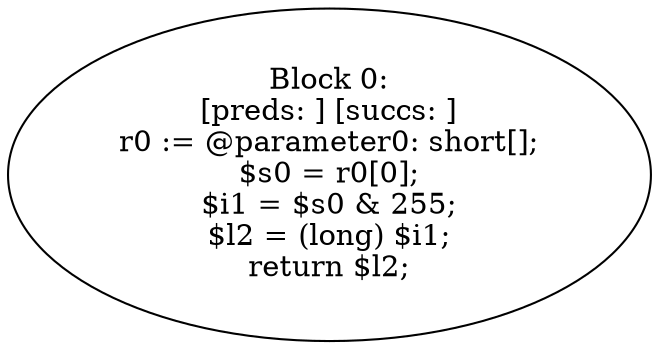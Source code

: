 digraph "unitGraph" {
    "Block 0:
[preds: ] [succs: ]
r0 := @parameter0: short[];
$s0 = r0[0];
$i1 = $s0 & 255;
$l2 = (long) $i1;
return $l2;
"
}
